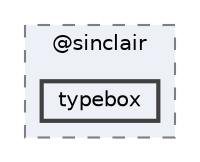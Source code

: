 digraph "pkiclassroomrescheduler/src/main/frontend/node_modules/@sinclair/typebox"
{
 // LATEX_PDF_SIZE
  bgcolor="transparent";
  edge [fontname=Helvetica,fontsize=10,labelfontname=Helvetica,labelfontsize=10];
  node [fontname=Helvetica,fontsize=10,shape=box,height=0.2,width=0.4];
  compound=true
  subgraph clusterdir_9bc68ffa3d553d4bae39c42d9aee2a92 {
    graph [ bgcolor="#edf0f7", pencolor="grey50", label="@sinclair", fontname=Helvetica,fontsize=10 style="filled,dashed", URL="dir_9bc68ffa3d553d4bae39c42d9aee2a92.html",tooltip=""]
  dir_71b704ddb9cdaa6dd065f4c4725aad65 [label="typebox", fillcolor="#edf0f7", color="grey25", style="filled,bold", URL="dir_71b704ddb9cdaa6dd065f4c4725aad65.html",tooltip=""];
  }
}
